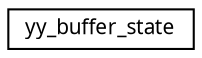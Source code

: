 digraph "Grafische Darstellung der Klassenhierarchie"
{
  edge [fontname="Sans",fontsize="10",labelfontname="Sans",labelfontsize="10"];
  node [fontname="Sans",fontsize="10",shape=record];
  rankdir="LR";
  Node0 [label="yy_buffer_state",height=0.2,width=0.4,color="black", fillcolor="white", style="filled",URL="$d5/d64/structyy__buffer__state.html"];
}
